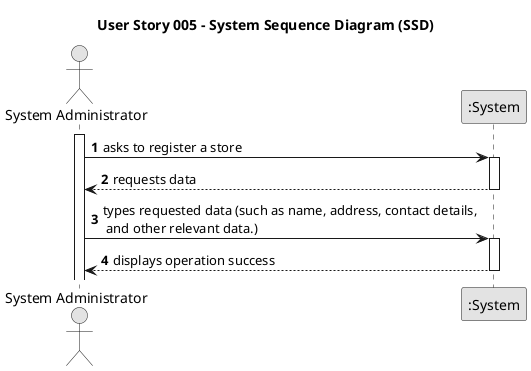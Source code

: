 @startuml
skinparam monochrome true
skinparam packageStyle rectangle
skinparam shadowing false

title User Story 005 - System Sequence Diagram (SSD)

autonumber

actor "System Administrator" as Employee
participant ":System" as System

activate Employee

    Employee -> System : asks to register a store
    activate System

        System --> Employee : requests data
    deactivate System

    Employee -> System : types requested data (such as name, address, contact details,\n and other relevant data.)
    activate System


        System --> Employee : displays operation success
    deactivate System
@enduml
